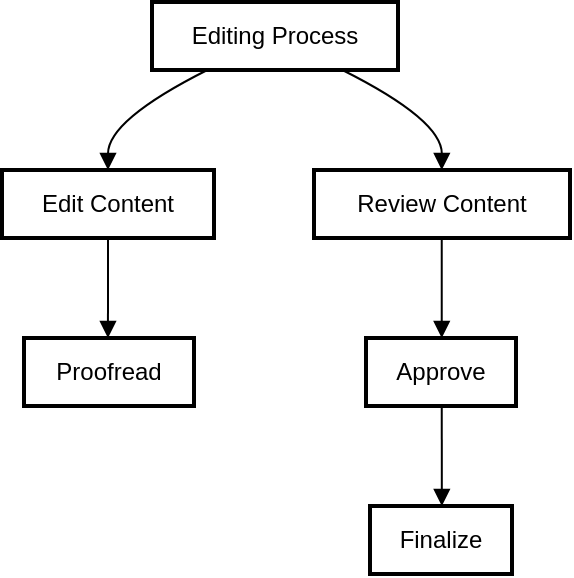 <mxfile version="21.0.10" type="github"><diagram name="Page-1" id="phTLCLh_cDoAjve7R9aZ"><mxGraphModel><root><mxCell id="0"/><mxCell id="1" parent="0"/><mxCell id="2" value="Editing Process" style="whiteSpace=wrap;strokeWidth=2;" vertex="1" parent="1"><mxGeometry x="75" width="123" height="34" as="geometry"/></mxCell><mxCell id="3" value="Edit Content" style="whiteSpace=wrap;strokeWidth=2;" vertex="1" parent="1"><mxGeometry y="84" width="106" height="34" as="geometry"/></mxCell><mxCell id="4" value="Review Content" style="whiteSpace=wrap;strokeWidth=2;" vertex="1" parent="1"><mxGeometry x="156" y="84" width="128" height="34" as="geometry"/></mxCell><mxCell id="5" value="Proofread" style="whiteSpace=wrap;strokeWidth=2;" vertex="1" parent="1"><mxGeometry x="11" y="168" width="85" height="34" as="geometry"/></mxCell><mxCell id="6" value="Approve" style="whiteSpace=wrap;strokeWidth=2;" vertex="1" parent="1"><mxGeometry x="182" y="168" width="75" height="34" as="geometry"/></mxCell><mxCell id="7" value="Finalize" style="whiteSpace=wrap;strokeWidth=2;" vertex="1" parent="1"><mxGeometry x="184" y="252" width="71" height="34" as="geometry"/></mxCell><mxCell id="8" value="" style="curved=1;startArrow=none;endArrow=block;exitX=0.225;exitY=1;entryX=0.5;entryY=0;" edge="1" parent="1" source="2" target="3"><mxGeometry relative="1" as="geometry"><Array as="points"><mxPoint x="53" y="59"/></Array></mxGeometry></mxCell><mxCell id="9" value="" style="curved=1;startArrow=none;endArrow=block;exitX=0.774;exitY=1;entryX=0.499;entryY=0;" edge="1" parent="1" source="2" target="4"><mxGeometry relative="1" as="geometry"><Array as="points"><mxPoint x="220" y="59"/></Array></mxGeometry></mxCell><mxCell id="10" value="" style="curved=1;startArrow=none;endArrow=block;exitX=0.5;exitY=1;entryX=0.494;entryY=0;" edge="1" parent="1" source="3" target="5"><mxGeometry relative="1" as="geometry"><Array as="points"/></mxGeometry></mxCell><mxCell id="11" value="" style="curved=1;startArrow=none;endArrow=block;exitX=0.499;exitY=1;entryX=0.505;entryY=0;" edge="1" parent="1" source="4" target="6"><mxGeometry relative="1" as="geometry"><Array as="points"/></mxGeometry></mxCell><mxCell id="12" value="" style="curved=1;startArrow=none;endArrow=block;exitX=0.505;exitY=1;entryX=0.506;entryY=0;" edge="1" parent="1" source="6" target="7"><mxGeometry relative="1" as="geometry"><Array as="points"/></mxGeometry></mxCell></root></mxGraphModel></diagram></mxfile>